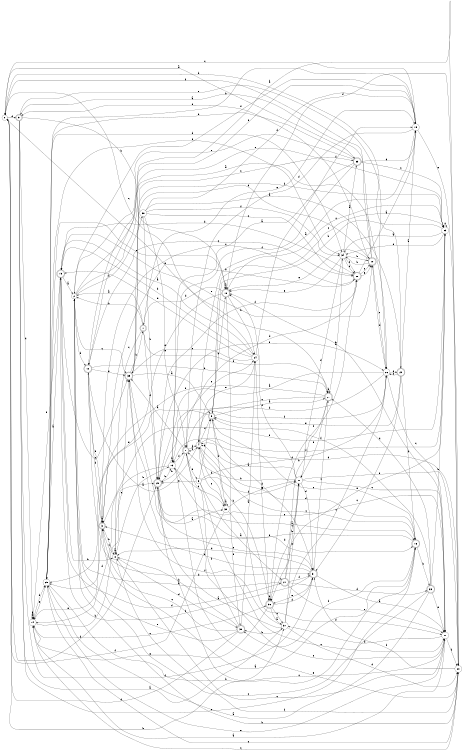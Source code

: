 digraph n32_6 {
__start0 [label="" shape="none"];

rankdir=LR;
size="8,5";

s0 [style="filled", color="black", fillcolor="white" shape="circle", label="0"];
s1 [style="rounded,filled", color="black", fillcolor="white" shape="doublecircle", label="1"];
s2 [style="filled", color="black", fillcolor="white" shape="circle", label="2"];
s3 [style="rounded,filled", color="black", fillcolor="white" shape="doublecircle", label="3"];
s4 [style="filled", color="black", fillcolor="white" shape="circle", label="4"];
s5 [style="rounded,filled", color="black", fillcolor="white" shape="doublecircle", label="5"];
s6 [style="filled", color="black", fillcolor="white" shape="circle", label="6"];
s7 [style="rounded,filled", color="black", fillcolor="white" shape="doublecircle", label="7"];
s8 [style="filled", color="black", fillcolor="white" shape="circle", label="8"];
s9 [style="rounded,filled", color="black", fillcolor="white" shape="doublecircle", label="9"];
s10 [style="rounded,filled", color="black", fillcolor="white" shape="doublecircle", label="10"];
s11 [style="filled", color="black", fillcolor="white" shape="circle", label="11"];
s12 [style="rounded,filled", color="black", fillcolor="white" shape="doublecircle", label="12"];
s13 [style="filled", color="black", fillcolor="white" shape="circle", label="13"];
s14 [style="filled", color="black", fillcolor="white" shape="circle", label="14"];
s15 [style="rounded,filled", color="black", fillcolor="white" shape="doublecircle", label="15"];
s16 [style="rounded,filled", color="black", fillcolor="white" shape="doublecircle", label="16"];
s17 [style="filled", color="black", fillcolor="white" shape="circle", label="17"];
s18 [style="rounded,filled", color="black", fillcolor="white" shape="doublecircle", label="18"];
s19 [style="filled", color="black", fillcolor="white" shape="circle", label="19"];
s20 [style="filled", color="black", fillcolor="white" shape="circle", label="20"];
s21 [style="rounded,filled", color="black", fillcolor="white" shape="doublecircle", label="21"];
s22 [style="rounded,filled", color="black", fillcolor="white" shape="doublecircle", label="22"];
s23 [style="filled", color="black", fillcolor="white" shape="circle", label="23"];
s24 [style="filled", color="black", fillcolor="white" shape="circle", label="24"];
s25 [style="filled", color="black", fillcolor="white" shape="circle", label="25"];
s26 [style="filled", color="black", fillcolor="white" shape="circle", label="26"];
s27 [style="rounded,filled", color="black", fillcolor="white" shape="doublecircle", label="27"];
s28 [style="rounded,filled", color="black", fillcolor="white" shape="doublecircle", label="28"];
s29 [style="rounded,filled", color="black", fillcolor="white" shape="doublecircle", label="29"];
s30 [style="rounded,filled", color="black", fillcolor="white" shape="doublecircle", label="30"];
s31 [style="rounded,filled", color="black", fillcolor="white" shape="doublecircle", label="31"];
s32 [style="filled", color="black", fillcolor="white" shape="circle", label="32"];
s33 [style="rounded,filled", color="black", fillcolor="white" shape="doublecircle", label="33"];
s34 [style="filled", color="black", fillcolor="white" shape="circle", label="34"];
s35 [style="rounded,filled", color="black", fillcolor="white" shape="doublecircle", label="35"];
s36 [style="rounded,filled", color="black", fillcolor="white" shape="doublecircle", label="36"];
s37 [style="filled", color="black", fillcolor="white" shape="circle", label="37"];
s38 [style="filled", color="black", fillcolor="white" shape="circle", label="38"];
s39 [style="rounded,filled", color="black", fillcolor="white" shape="doublecircle", label="39"];
s0 -> s35 [label="a"];
s0 -> s37 [label="b"];
s0 -> s24 [label="c"];
s0 -> s9 [label="d"];
s0 -> s27 [label="e"];
s0 -> s29 [label="f"];
s1 -> s2 [label="a"];
s1 -> s2 [label="b"];
s1 -> s8 [label="c"];
s1 -> s27 [label="d"];
s1 -> s19 [label="e"];
s1 -> s29 [label="f"];
s2 -> s26 [label="a"];
s2 -> s38 [label="b"];
s2 -> s39 [label="c"];
s2 -> s12 [label="d"];
s2 -> s23 [label="e"];
s2 -> s19 [label="f"];
s3 -> s3 [label="a"];
s3 -> s8 [label="b"];
s3 -> s28 [label="c"];
s3 -> s12 [label="d"];
s3 -> s14 [label="e"];
s3 -> s23 [label="f"];
s4 -> s7 [label="a"];
s4 -> s36 [label="b"];
s4 -> s16 [label="c"];
s4 -> s20 [label="d"];
s4 -> s24 [label="e"];
s4 -> s5 [label="f"];
s5 -> s27 [label="a"];
s5 -> s18 [label="b"];
s5 -> s23 [label="c"];
s5 -> s31 [label="d"];
s5 -> s25 [label="e"];
s5 -> s32 [label="f"];
s6 -> s21 [label="a"];
s6 -> s5 [label="b"];
s6 -> s17 [label="c"];
s6 -> s26 [label="d"];
s6 -> s29 [label="e"];
s6 -> s11 [label="f"];
s7 -> s39 [label="a"];
s7 -> s29 [label="b"];
s7 -> s17 [label="c"];
s7 -> s28 [label="d"];
s7 -> s6 [label="e"];
s7 -> s4 [label="f"];
s8 -> s8 [label="a"];
s8 -> s13 [label="b"];
s8 -> s3 [label="c"];
s8 -> s30 [label="d"];
s8 -> s39 [label="e"];
s8 -> s20 [label="f"];
s9 -> s37 [label="a"];
s9 -> s18 [label="b"];
s9 -> s16 [label="c"];
s9 -> s14 [label="d"];
s9 -> s26 [label="e"];
s9 -> s31 [label="f"];
s10 -> s9 [label="a"];
s10 -> s34 [label="b"];
s10 -> s26 [label="c"];
s10 -> s9 [label="d"];
s10 -> s18 [label="e"];
s10 -> s0 [label="f"];
s11 -> s4 [label="a"];
s11 -> s7 [label="b"];
s11 -> s17 [label="c"];
s11 -> s31 [label="d"];
s11 -> s20 [label="e"];
s11 -> s18 [label="f"];
s12 -> s4 [label="a"];
s12 -> s27 [label="b"];
s12 -> s28 [label="c"];
s12 -> s31 [label="d"];
s12 -> s39 [label="e"];
s12 -> s3 [label="f"];
s13 -> s16 [label="a"];
s13 -> s13 [label="b"];
s13 -> s32 [label="c"];
s13 -> s14 [label="d"];
s13 -> s24 [label="e"];
s13 -> s7 [label="f"];
s14 -> s14 [label="a"];
s14 -> s29 [label="b"];
s14 -> s36 [label="c"];
s14 -> s25 [label="d"];
s14 -> s25 [label="e"];
s14 -> s14 [label="f"];
s15 -> s2 [label="a"];
s15 -> s8 [label="b"];
s15 -> s39 [label="c"];
s15 -> s21 [label="d"];
s15 -> s10 [label="e"];
s15 -> s14 [label="f"];
s16 -> s3 [label="a"];
s16 -> s33 [label="b"];
s16 -> s5 [label="c"];
s16 -> s4 [label="d"];
s16 -> s39 [label="e"];
s16 -> s30 [label="f"];
s17 -> s14 [label="a"];
s17 -> s18 [label="b"];
s17 -> s8 [label="c"];
s17 -> s37 [label="d"];
s17 -> s25 [label="e"];
s17 -> s20 [label="f"];
s18 -> s18 [label="a"];
s18 -> s24 [label="b"];
s18 -> s23 [label="c"];
s18 -> s1 [label="d"];
s18 -> s3 [label="e"];
s18 -> s30 [label="f"];
s19 -> s4 [label="a"];
s19 -> s25 [label="b"];
s19 -> s0 [label="c"];
s19 -> s7 [label="d"];
s19 -> s20 [label="e"];
s19 -> s12 [label="f"];
s20 -> s12 [label="a"];
s20 -> s2 [label="b"];
s20 -> s14 [label="c"];
s20 -> s18 [label="d"];
s20 -> s13 [label="e"];
s20 -> s31 [label="f"];
s21 -> s2 [label="a"];
s21 -> s11 [label="b"];
s21 -> s11 [label="c"];
s21 -> s33 [label="d"];
s21 -> s17 [label="e"];
s21 -> s31 [label="f"];
s22 -> s19 [label="a"];
s22 -> s0 [label="b"];
s22 -> s31 [label="c"];
s22 -> s26 [label="d"];
s22 -> s5 [label="e"];
s22 -> s16 [label="f"];
s23 -> s34 [label="a"];
s23 -> s5 [label="b"];
s23 -> s23 [label="c"];
s23 -> s34 [label="d"];
s23 -> s36 [label="e"];
s23 -> s13 [label="f"];
s24 -> s15 [label="a"];
s24 -> s15 [label="b"];
s24 -> s39 [label="c"];
s24 -> s15 [label="d"];
s24 -> s36 [label="e"];
s24 -> s19 [label="f"];
s25 -> s15 [label="a"];
s25 -> s16 [label="b"];
s25 -> s20 [label="c"];
s25 -> s34 [label="d"];
s25 -> s18 [label="e"];
s25 -> s34 [label="f"];
s26 -> s29 [label="a"];
s26 -> s29 [label="b"];
s26 -> s17 [label="c"];
s26 -> s10 [label="d"];
s26 -> s22 [label="e"];
s26 -> s7 [label="f"];
s27 -> s34 [label="a"];
s27 -> s36 [label="b"];
s27 -> s4 [label="c"];
s27 -> s27 [label="d"];
s27 -> s25 [label="e"];
s27 -> s11 [label="f"];
s28 -> s19 [label="a"];
s28 -> s3 [label="b"];
s28 -> s10 [label="c"];
s28 -> s15 [label="d"];
s28 -> s10 [label="e"];
s28 -> s29 [label="f"];
s29 -> s32 [label="a"];
s29 -> s13 [label="b"];
s29 -> s17 [label="c"];
s29 -> s16 [label="d"];
s29 -> s31 [label="e"];
s29 -> s26 [label="f"];
s30 -> s24 [label="a"];
s30 -> s8 [label="b"];
s30 -> s3 [label="c"];
s30 -> s0 [label="d"];
s30 -> s2 [label="e"];
s30 -> s7 [label="f"];
s31 -> s17 [label="a"];
s31 -> s3 [label="b"];
s31 -> s27 [label="c"];
s31 -> s8 [label="d"];
s31 -> s36 [label="e"];
s31 -> s15 [label="f"];
s32 -> s32 [label="a"];
s32 -> s4 [label="b"];
s32 -> s4 [label="c"];
s32 -> s17 [label="d"];
s32 -> s11 [label="e"];
s32 -> s0 [label="f"];
s33 -> s25 [label="a"];
s33 -> s23 [label="b"];
s33 -> s2 [label="c"];
s33 -> s27 [label="d"];
s33 -> s17 [label="e"];
s33 -> s5 [label="f"];
s34 -> s35 [label="a"];
s34 -> s10 [label="b"];
s34 -> s28 [label="c"];
s34 -> s11 [label="d"];
s34 -> s18 [label="e"];
s34 -> s28 [label="f"];
s35 -> s13 [label="a"];
s35 -> s25 [label="b"];
s35 -> s23 [label="c"];
s35 -> s19 [label="d"];
s35 -> s2 [label="e"];
s35 -> s13 [label="f"];
s36 -> s37 [label="a"];
s36 -> s36 [label="b"];
s36 -> s37 [label="c"];
s36 -> s31 [label="d"];
s36 -> s14 [label="e"];
s36 -> s28 [label="f"];
s37 -> s29 [label="a"];
s37 -> s30 [label="b"];
s37 -> s26 [label="c"];
s37 -> s20 [label="d"];
s37 -> s11 [label="e"];
s37 -> s39 [label="f"];
s38 -> s22 [label="a"];
s38 -> s29 [label="b"];
s38 -> s28 [label="c"];
s38 -> s19 [label="d"];
s38 -> s7 [label="e"];
s38 -> s34 [label="f"];
s39 -> s5 [label="a"];
s39 -> s1 [label="b"];
s39 -> s35 [label="c"];
s39 -> s10 [label="d"];
s39 -> s17 [label="e"];
s39 -> s23 [label="f"];

}